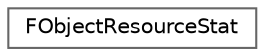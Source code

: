 digraph "Graphical Class Hierarchy"
{
 // INTERACTIVE_SVG=YES
 // LATEX_PDF_SIZE
  bgcolor="transparent";
  edge [fontname=Helvetica,fontsize=10,labelfontname=Helvetica,labelfontsize=10];
  node [fontname=Helvetica,fontsize=10,shape=box,height=0.2,width=0.4];
  rankdir="LR";
  Node0 [id="Node000000",label="FObjectResourceStat",height=0.2,width=0.4,color="grey40", fillcolor="white", style="filled",URL="$d5/db9/structFObjectResourceStat.html",tooltip="Contains stats about a single resource in a package file."];
}

